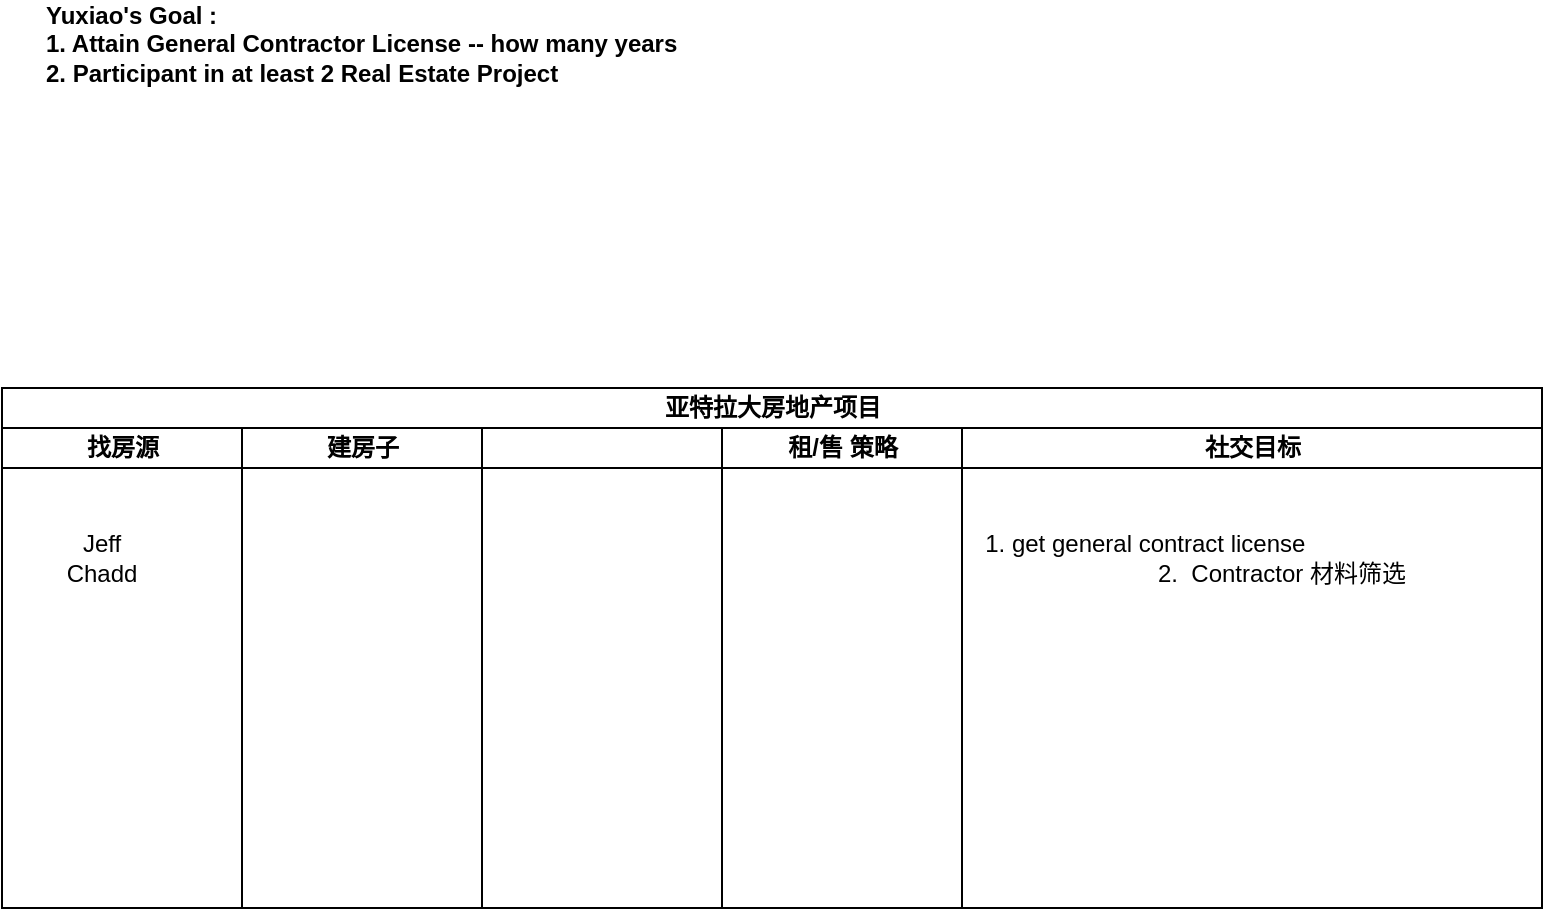 <mxfile version="28.0.4">
  <diagram name="Page-1" id="32M6JvhvVxVHetDyQvSY">
    <mxGraphModel dx="839" dy="545" grid="1" gridSize="10" guides="1" tooltips="1" connect="1" arrows="1" fold="1" page="1" pageScale="1" pageWidth="1200" pageHeight="1600" math="0" shadow="0">
      <root>
        <mxCell id="0" />
        <mxCell id="1" parent="0" />
        <mxCell id="Oun35AbBtmPD2pwHn-yV-1" value="亚特拉大房地产项目" style="swimlane;childLayout=stackLayout;resizeParent=1;resizeParentMax=0;startSize=20;html=1;" vertex="1" parent="1">
          <mxGeometry x="170" y="250" width="770" height="260" as="geometry" />
        </mxCell>
        <mxCell id="Oun35AbBtmPD2pwHn-yV-6" value="找房源" style="swimlane;startSize=20;html=1;" vertex="1" parent="Oun35AbBtmPD2pwHn-yV-1">
          <mxGeometry y="20" width="120" height="240" as="geometry" />
        </mxCell>
        <mxCell id="Oun35AbBtmPD2pwHn-yV-7" value="&lt;div&gt;Jeff&lt;/div&gt;&lt;div&gt;Chadd&lt;/div&gt;" style="text;html=1;align=center;verticalAlign=middle;whiteSpace=wrap;rounded=0;" vertex="1" parent="Oun35AbBtmPD2pwHn-yV-6">
          <mxGeometry x="20" y="50" width="60" height="30" as="geometry" />
        </mxCell>
        <mxCell id="Oun35AbBtmPD2pwHn-yV-2" value="建房子" style="swimlane;startSize=20;html=1;" vertex="1" parent="Oun35AbBtmPD2pwHn-yV-1">
          <mxGeometry x="120" y="20" width="120" height="240" as="geometry" />
        </mxCell>
        <mxCell id="Oun35AbBtmPD2pwHn-yV-3" value="" style="swimlane;startSize=20;html=1;" vertex="1" parent="Oun35AbBtmPD2pwHn-yV-1">
          <mxGeometry x="240" y="20" width="120" height="240" as="geometry" />
        </mxCell>
        <mxCell id="Oun35AbBtmPD2pwHn-yV-4" value="租/售 策略" style="swimlane;startSize=20;html=1;" vertex="1" parent="Oun35AbBtmPD2pwHn-yV-1">
          <mxGeometry x="360" y="20" width="120" height="240" as="geometry" />
        </mxCell>
        <mxCell id="Oun35AbBtmPD2pwHn-yV-5" value="社交目标" style="swimlane;startSize=20;html=1;" vertex="1" parent="Oun35AbBtmPD2pwHn-yV-1">
          <mxGeometry x="480" y="20" width="290" height="240" as="geometry" />
        </mxCell>
        <mxCell id="Oun35AbBtmPD2pwHn-yV-8" value="&lt;div&gt;1. get general contract license&amp;nbsp; &amp;nbsp; &amp;nbsp; &amp;nbsp; &amp;nbsp; &amp;nbsp; &amp;nbsp; &amp;nbsp; &amp;nbsp; &amp;nbsp; &amp;nbsp; &amp;nbsp; &amp;nbsp; &amp;nbsp; &amp;nbsp; &amp;nbsp; &amp;nbsp; &amp;nbsp; &amp;nbsp; &amp;nbsp; &amp;nbsp; 2.&amp;nbsp; Contractor 材料筛选&lt;/div&gt;" style="text;html=1;align=center;verticalAlign=middle;whiteSpace=wrap;rounded=0;" vertex="1" parent="Oun35AbBtmPD2pwHn-yV-5">
          <mxGeometry x="10" y="50" width="240" height="30" as="geometry" />
        </mxCell>
        <mxCell id="Oun35AbBtmPD2pwHn-yV-9" value="&lt;div&gt;&lt;b&gt;Yuxiao&#39;s Goal :&lt;/b&gt;&lt;/div&gt;&lt;div&gt;&lt;b&gt;1. Attain General Contractor License -- how many years&amp;nbsp;&lt;/b&gt;&lt;/div&gt;&lt;div&gt;&lt;b&gt;2. Participant in at least 2 Real Estate Project&amp;nbsp;&amp;nbsp;&lt;/b&gt;&lt;/div&gt;&lt;div&gt;&lt;b&gt;&lt;br&gt;&lt;/b&gt;&lt;/div&gt;" style="text;html=1;align=left;verticalAlign=middle;whiteSpace=wrap;rounded=0;" vertex="1" parent="1">
          <mxGeometry x="190" y="70" width="370" height="30" as="geometry" />
        </mxCell>
      </root>
    </mxGraphModel>
  </diagram>
</mxfile>
